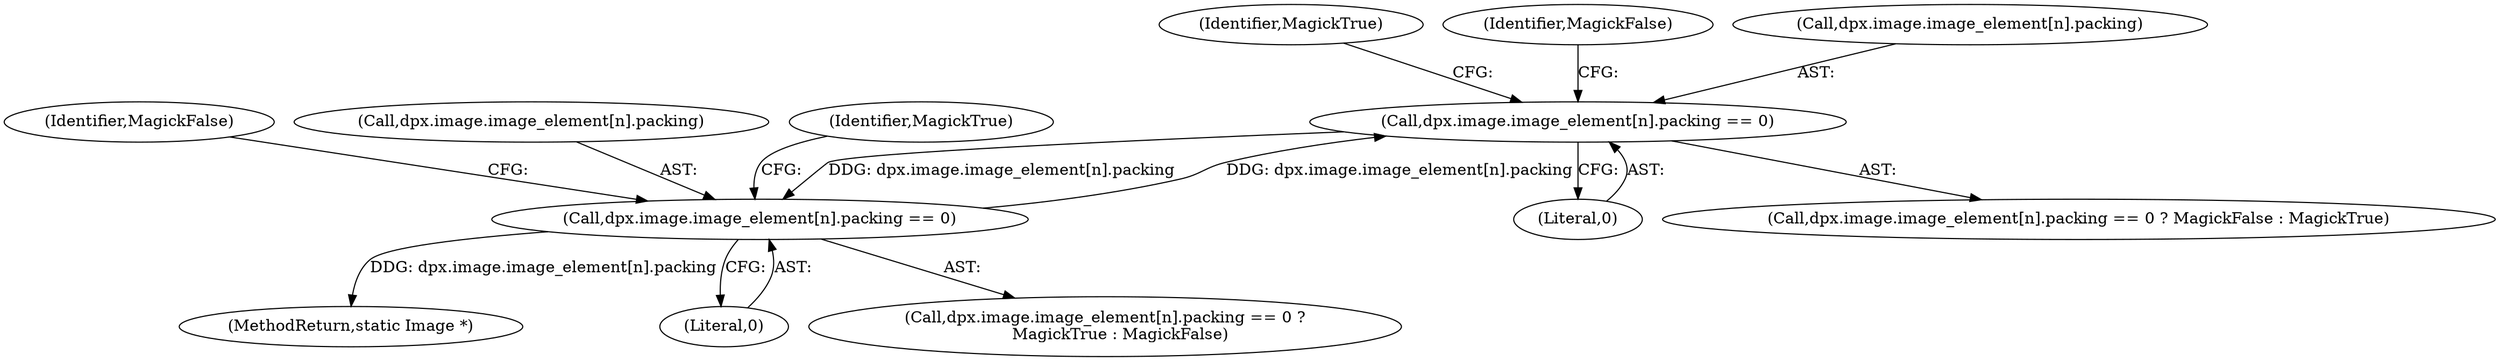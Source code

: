 digraph "0_ImageMagick_f6e9d0d9955e85bdd7540b251cd50d598dacc5e6_14@array" {
"1003041" [label="(Call,dpx.image.image_element[n].packing == 0)"];
"1003080" [label="(Call,dpx.image.image_element[n].packing == 0)"];
"1003041" [label="(Call,dpx.image.image_element[n].packing == 0)"];
"1003053" [label="(Identifier,MagickTrue)"];
"1003259" [label="(MethodReturn,static Image *)"];
"1003092" [label="(Identifier,MagickFalse)"];
"1003052" [label="(Identifier,MagickFalse)"];
"1003080" [label="(Call,dpx.image.image_element[n].packing == 0)"];
"1003042" [label="(Call,dpx.image.image_element[n].packing)"];
"1003081" [label="(Call,dpx.image.image_element[n].packing)"];
"1003091" [label="(Identifier,MagickTrue)"];
"1003090" [label="(Literal,0)"];
"1003041" [label="(Call,dpx.image.image_element[n].packing == 0)"];
"1003079" [label="(Call,dpx.image.image_element[n].packing == 0 ?\n      MagickTrue : MagickFalse)"];
"1003051" [label="(Literal,0)"];
"1003040" [label="(Call,dpx.image.image_element[n].packing == 0 ? MagickFalse : MagickTrue)"];
"1003041" -> "1003040"  [label="AST: "];
"1003041" -> "1003051"  [label="CFG: "];
"1003042" -> "1003041"  [label="AST: "];
"1003051" -> "1003041"  [label="AST: "];
"1003052" -> "1003041"  [label="CFG: "];
"1003053" -> "1003041"  [label="CFG: "];
"1003080" -> "1003041"  [label="DDG: dpx.image.image_element[n].packing"];
"1003041" -> "1003080"  [label="DDG: dpx.image.image_element[n].packing"];
"1003080" -> "1003079"  [label="AST: "];
"1003080" -> "1003090"  [label="CFG: "];
"1003081" -> "1003080"  [label="AST: "];
"1003090" -> "1003080"  [label="AST: "];
"1003091" -> "1003080"  [label="CFG: "];
"1003092" -> "1003080"  [label="CFG: "];
"1003080" -> "1003259"  [label="DDG: dpx.image.image_element[n].packing"];
}
